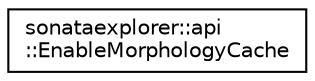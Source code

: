 digraph "Graphical Class Hierarchy"
{
 // LATEX_PDF_SIZE
  edge [fontname="Helvetica",fontsize="10",labelfontname="Helvetica",labelfontsize="10"];
  node [fontname="Helvetica",fontsize="10",shape=record];
  rankdir="LR";
  Node0 [label="sonataexplorer::api\l::EnableMorphologyCache",height=0.2,width=0.4,color="black", fillcolor="white", style="filled",URL="$d8/da9/structsonataexplorer_1_1api_1_1EnableMorphologyCache.html",tooltip=" "];
}
